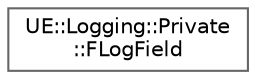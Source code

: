 digraph "Graphical Class Hierarchy"
{
 // INTERACTIVE_SVG=YES
 // LATEX_PDF_SIZE
  bgcolor="transparent";
  edge [fontname=Helvetica,fontsize=10,labelfontname=Helvetica,labelfontsize=10];
  node [fontname=Helvetica,fontsize=10,shape=box,height=0.2,width=0.4];
  rankdir="LR";
  Node0 [id="Node000000",label="UE::Logging::Private\l::FLogField",height=0.2,width=0.4,color="grey40", fillcolor="white", style="filled",URL="$d2/dc9/structUE_1_1Logging_1_1Private_1_1FLogField.html",tooltip=" "];
}

